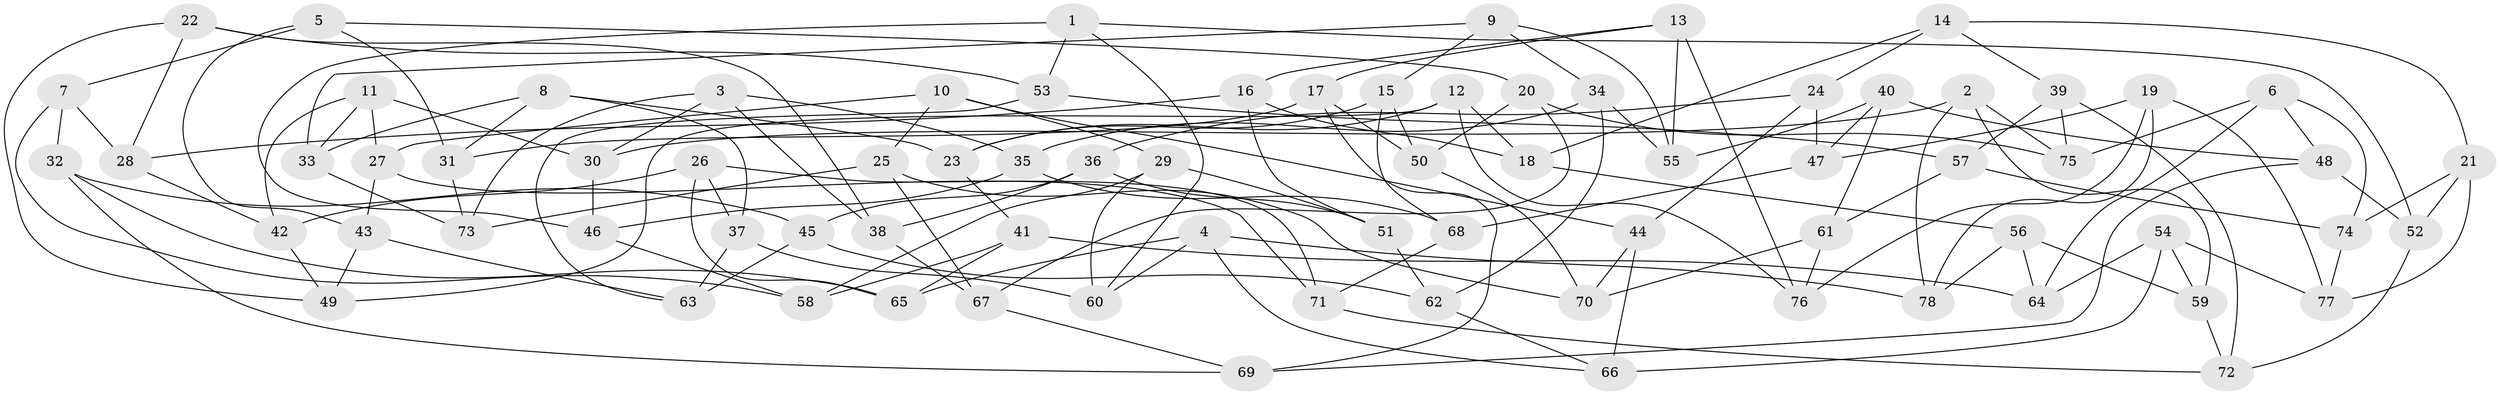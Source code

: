 // coarse degree distribution, {4: 0.7592592592592593, 6: 0.037037037037037035, 5: 0.07407407407407407, 8: 0.037037037037037035, 3: 0.05555555555555555, 12: 0.018518518518518517, 7: 0.018518518518518517}
// Generated by graph-tools (version 1.1) at 2025/03/03/04/25 22:03:54]
// undirected, 78 vertices, 156 edges
graph export_dot {
graph [start="1"]
  node [color=gray90,style=filled];
  1;
  2;
  3;
  4;
  5;
  6;
  7;
  8;
  9;
  10;
  11;
  12;
  13;
  14;
  15;
  16;
  17;
  18;
  19;
  20;
  21;
  22;
  23;
  24;
  25;
  26;
  27;
  28;
  29;
  30;
  31;
  32;
  33;
  34;
  35;
  36;
  37;
  38;
  39;
  40;
  41;
  42;
  43;
  44;
  45;
  46;
  47;
  48;
  49;
  50;
  51;
  52;
  53;
  54;
  55;
  56;
  57;
  58;
  59;
  60;
  61;
  62;
  63;
  64;
  65;
  66;
  67;
  68;
  69;
  70;
  71;
  72;
  73;
  74;
  75;
  76;
  77;
  78;
  1 -- 53;
  1 -- 60;
  1 -- 46;
  1 -- 52;
  2 -- 75;
  2 -- 30;
  2 -- 78;
  2 -- 59;
  3 -- 35;
  3 -- 73;
  3 -- 38;
  3 -- 30;
  4 -- 65;
  4 -- 78;
  4 -- 60;
  4 -- 66;
  5 -- 31;
  5 -- 20;
  5 -- 7;
  5 -- 43;
  6 -- 74;
  6 -- 64;
  6 -- 75;
  6 -- 48;
  7 -- 28;
  7 -- 58;
  7 -- 32;
  8 -- 23;
  8 -- 31;
  8 -- 33;
  8 -- 37;
  9 -- 33;
  9 -- 55;
  9 -- 34;
  9 -- 15;
  10 -- 44;
  10 -- 27;
  10 -- 29;
  10 -- 25;
  11 -- 42;
  11 -- 30;
  11 -- 33;
  11 -- 27;
  12 -- 23;
  12 -- 18;
  12 -- 49;
  12 -- 76;
  13 -- 16;
  13 -- 55;
  13 -- 76;
  13 -- 17;
  14 -- 21;
  14 -- 39;
  14 -- 18;
  14 -- 24;
  15 -- 50;
  15 -- 23;
  15 -- 68;
  16 -- 51;
  16 -- 28;
  16 -- 18;
  17 -- 31;
  17 -- 69;
  17 -- 50;
  18 -- 56;
  19 -- 78;
  19 -- 76;
  19 -- 47;
  19 -- 77;
  20 -- 75;
  20 -- 67;
  20 -- 50;
  21 -- 77;
  21 -- 74;
  21 -- 52;
  22 -- 28;
  22 -- 49;
  22 -- 53;
  22 -- 38;
  23 -- 41;
  24 -- 44;
  24 -- 47;
  24 -- 36;
  25 -- 70;
  25 -- 73;
  25 -- 67;
  26 -- 71;
  26 -- 37;
  26 -- 65;
  26 -- 42;
  27 -- 43;
  27 -- 71;
  28 -- 42;
  29 -- 60;
  29 -- 51;
  29 -- 58;
  30 -- 46;
  31 -- 73;
  32 -- 65;
  32 -- 69;
  32 -- 45;
  33 -- 73;
  34 -- 55;
  34 -- 62;
  34 -- 35;
  35 -- 46;
  35 -- 68;
  36 -- 51;
  36 -- 38;
  36 -- 45;
  37 -- 60;
  37 -- 63;
  38 -- 67;
  39 -- 57;
  39 -- 75;
  39 -- 72;
  40 -- 47;
  40 -- 48;
  40 -- 61;
  40 -- 55;
  41 -- 65;
  41 -- 64;
  41 -- 58;
  42 -- 49;
  43 -- 49;
  43 -- 63;
  44 -- 70;
  44 -- 66;
  45 -- 62;
  45 -- 63;
  46 -- 58;
  47 -- 68;
  48 -- 52;
  48 -- 69;
  50 -- 70;
  51 -- 62;
  52 -- 72;
  53 -- 63;
  53 -- 57;
  54 -- 64;
  54 -- 59;
  54 -- 66;
  54 -- 77;
  56 -- 78;
  56 -- 59;
  56 -- 64;
  57 -- 74;
  57 -- 61;
  59 -- 72;
  61 -- 70;
  61 -- 76;
  62 -- 66;
  67 -- 69;
  68 -- 71;
  71 -- 72;
  74 -- 77;
}

